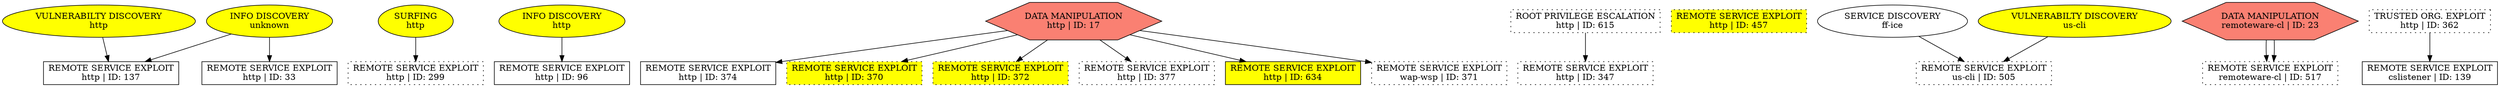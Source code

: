 digraph "" {
	"REMOTE SERVICE EXPLOIT
http | ID: 137"	[shape=box,
		tooltip="\"ET WEB_SERVER Script tag in URI Possible Cross Site Scripting Attempt\""];
	"REMOTE SERVICE EXPLOIT
http | ID: 299"	[shape=box,
		style=dotted,
		tooltip="\"ET WEB_SERVER Script tag in URI Possible Cross Site Scripting Attempt\""];
	"REMOTE SERVICE EXPLOIT
http | ID: 96"	[shape=box,
		tooltip="\"ET WEB_SERVER Script tag in URI Possible Cross Site Scripting Attempt\""];
	"REMOTE SERVICE EXPLOIT
http | ID: 374"	[shape=box,
		tooltip="\"ET WEB_SERVER Script tag in URI Possible Cross Site Scripting Attempt\""];
	"REMOTE SERVICE EXPLOIT
http | ID: 370"	[fillcolor=yellow,
		shape=box,
		style="dotted,filled",
		tooltip="\"ET WEB_SERVER Script tag in URI Possible Cross Site Scripting Attempt\""];
	"REMOTE SERVICE EXPLOIT
http | ID: 372"	[fillcolor=yellow,
		shape=box,
		style="dotted,filled",
		tooltip="\"ET WEB_SERVER Script tag in URI Possible Cross Site Scripting Attempt\""];
	"REMOTE SERVICE EXPLOIT
http | ID: 377"	[shape=box,
		style=dotted,
		tooltip="\"ET WEB_SERVER Script tag in URI Possible Cross Site Scripting Attempt\""];
	"REMOTE SERVICE EXPLOIT
http | ID: 634"	[fillcolor=yellow,
		shape=box,
		style=filled,
		tooltip="\"ET WEB_SERVER Script tag in URI Possible Cross Site Scripting Attempt\""];
	"REMOTE SERVICE EXPLOIT
wap-wsp | ID: 371"	[fillcolor=yellow,
		shape=box,
		style=dotted,
		tooltip="\"ET WEB_SERVER Script tag in URI Possible Cross Site Scripting Attempt\""];
	"REMOTE SERVICE EXPLOIT
http | ID: 33"	[shape=box,
		tooltip="\"ET WEB_SERVER Script tag in URI Possible Cross Site Scripting Attempt\""];
	"REMOTE SERVICE EXPLOIT
http | ID: 347"	[shape=box,
		style=dotted,
		tooltip="\"ET WEB_SERVER Script tag in URI Possible Cross Site Scripting Attempt\""];
	"REMOTE SERVICE EXPLOIT
http | ID: 457"	[fillcolor=yellow,
		shape=box,
		style="dotted,filled",
		tooltip="\"ET WEB_SERVER Script tag in URI Possible Cross Site Scripting Attempt\""];
	"REMOTE SERVICE EXPLOIT
us-cli | ID: 505"	[shape=box,
		style=dotted,
		tooltip="\"ET WEB_SERVER Script tag in URI Possible Cross Site Scripting Attempt\""];
	"REMOTE SERVICE EXPLOIT
remoteware-cl | ID: 517"	[shape=box,
		style=dotted,
		tooltip="\"ET WEB_SERVER Script tag in URI Possible Cross Site Scripting Attempt\""];
	"REMOTE SERVICE EXPLOIT
cslistener | ID: 139"	[shape=box,
		tooltip="\"ET WEB_SERVER Script tag in URI Possible Cross Site Scripting Attempt\""];
	"DATA MANIPULATION
http | ID: 17"	[fillcolor=salmon,
		shape=hexagon,
		style=filled,
		tooltip="\"ET WEB_SERVER Possible SQL Injection Attempt SELECT FROM
ET WEB_SERVER MYSQL SELECT CONCAT SQL Injection Attempt
ET WEB_SERVER \
Possible SQL Injection Attempt UNION SELECT\""];
	"DATA MANIPULATION
http | ID: 17" -> "REMOTE SERVICE EXPLOIT
http | ID: 374"	[key=0,
		data="{'color': 'purple', 'fontcolor': '\"purple\"', 'label': '\"start_next: 03/11/18, 22:32:09\ngap: -5sec\nend_prev: 03/11/18, 22:32:14\"'}"];
	"DATA MANIPULATION
http | ID: 17" -> "REMOTE SERVICE EXPLOIT
http | ID: 370"	[key=0,
		data="{'color': 'maroon', 'label': '<font color=\"maroon\"> start_next: 03/11/18, 21:15:04<br/>gap: -12sec<br/>end_prev: 03/11/18, 21:15:\
16</font><br/><font color=\"maroon\"><b>Attacker: 10.0.254.202</b></font>'}"];
	"DATA MANIPULATION
http | ID: 17" -> "REMOTE SERVICE EXPLOIT
http | ID: 372"	[key=0,
		data="{'color': 'maroon', 'fontcolor': '\"maroon\"', 'label': '\"start_next: 03/11/18, 21:44:36\ngap: -1sec\nend_prev: 03/11/18, 21:44:37\"'}"];
	"DATA MANIPULATION
http | ID: 17" -> "REMOTE SERVICE EXPLOIT
http | ID: 377"	[key=0,
		data="{'color': 'maroon', 'fontcolor': '\"maroon\"', 'label': '\"start_next: 03/11/18, 22:42:32\ngap: -6sec\nend_prev: 03/11/18, 22:42:38\"'}"];
	"DATA MANIPULATION
http | ID: 17" -> "REMOTE SERVICE EXPLOIT
http | ID: 634"	[key=0,
		data="{'color': 'magenta', 'fontcolor': '\"magenta\"', 'label': '\"start_next: 03/11/18, 22:55:12\ngap: -2sec\nend_prev: 03/11/18, 22:55:\
14\"'}"];
	"DATA MANIPULATION
http | ID: 17" -> "REMOTE SERVICE EXPLOIT
wap-wsp | ID: 371"	[key=0,
		data="{'color': 'maroon', 'fontcolor': '\"maroon\"', 'label': '\"start_next: 03/11/18, 21:13:10\ngap: -10sec\nend_prev: 03/11/18, 21:13:20\"'}"];
	"DATA MANIPULATION
remoteware-cl | ID: 23"	[fillcolor=salmon,
		shape=hexagon,
		style=filled,
		tooltip="\"ET WEB_SERVER Possible SQL Injection Attempt SELECT FROM
ET WEB_SERVER Possible SQL Injection Attempt UNION SELECT\""];
	"DATA MANIPULATION
remoteware-cl | ID: 23" -> "REMOTE SERVICE EXPLOIT
remoteware-cl | ID: 517"	[key=0,
		data="{'color': 'darkgreen', 'fontcolor': '\"darkgreen\"', 'label': '\"start_next: 03/11/18, 18:08:43\ngap: -96sec\nend_prev: 03/11/18, 18:\
10:19\"'}"];
	"DATA MANIPULATION
remoteware-cl | ID: 23" -> "REMOTE SERVICE EXPLOIT
remoteware-cl | ID: 517"	[key=1,
		data="{'color': 'magenta', 'fontcolor': '\"magenta\"', 'label': '\"start_next: 03/11/18, 15:49:34\ngap: -95sec\nend_prev: 03/11/18, 15:51:\
09\"'}"];
	"SERVICE DISCOVERY
ff-ice"	[shape=oval,
		tooltip="\"ET SCAN Potential VNC Scan 5900-5920
ET SCAN Potential VNC Scan 5800-5820\""];
	"SERVICE DISCOVERY
ff-ice" -> "REMOTE SERVICE EXPLOIT
us-cli | ID: 505"	[key=0,
		data="{'color': 'magenta', 'fontcolor': '\"magenta\"', 'label': '\"start_next: 03/11/18, 20:34:30\ngap: 383sec\nend_prev: 03/11/18, 20:28:\
07\"'}"];
	"VULNERABILTY DISCOVERY
us-cli"	[fillcolor=yellow,
		shape=oval,
		style=filled,
		tooltip="\"ET SCAN Nikto Web App Scan in Progress
ETPRO WEB_SERVER SQLMap Scan Tool User Agent
ET SCAN Sqlmap SQL Injection Scan\""];
	"VULNERABILTY DISCOVERY
us-cli" -> "REMOTE SERVICE EXPLOIT
us-cli | ID: 505"	[key=0,
		data="{'color': 'purple', 'fontcolor': '\"purple\"', 'label': '\"start_next: 03/11/18, 15:29:20\ngap: -228sec\nend_prev: 03/11/18, 15:33:\
07\"'}"];
	"INFO DISCOVERY
http"	[fillcolor=yellow,
		shape=oval,
		style=filled,
		tooltip="\"GPL WEB_SERVER viewcode access
GPL WEB_SERVER .htaccess access
GPL WEB_SERVER writeto.cnf access
GPL WEB_SERVER iisadmin access
\
ET WEB_SERVER PHP Easteregg Information-Disclosure (funny-logo)
ET WEB_SPECIFIC_APPS Request to Wordpress W3TC Plug-in dbcache Directory
\
GPL WEB_SERVER services.cnf access
ET WEB_SERVER PHP Easteregg Information-Disclosure (zend-logo)
GPL EXPLOIT unicode directory \
traversal attempt
ET WEB_SERVER PHP Easteregg Information-Disclosure (php-logo)
GPL WEB_SERVER service.cnf access
GPL EXPLOIT iisadmpwd \
attempt
ET WEB_SERVER PHP SESSION SuperGlobal in URI
GPL WEB_SERVER /~root access
GPL WEB_SERVER authors.pwd access
ET WEB_SERVER \
PHP ENV SuperGlobal in URI
GPL EXPLOIT .cnf access
ET POLICY Proxy TRACE Request - inbound
GPL WEB_SERVER .htpasswd access
GPL WEB_\
SERVER global.asa access
ET WEB_SERVER PHP SERVER SuperGlobal in URI
GPL EXPLOIT fpcount access
GPL WEB_SERVER globals.pl access
\
GPL WEB_SERVER 403 Forbidden
GPL WEB_SERVER service.pwd
GPL EXPLOIT ISAPI .idq attempt
ET WEB_SERVER PHP Easteregg Information-Disclosure (\
phpinfo)
GPL WEB_SERVER printenv access
GPL WEB_SERVER author.exe access
GPL EXPLOIT iissamples access
GPL EXPLOIT .htr access
ET \
WEB_SERVER PHP REQUEST SuperGlobal in URI\""];
	"INFO DISCOVERY
http" -> "REMOTE SERVICE EXPLOIT
http | ID: 96"	[key=0,
		data="{'color': 'purple', 'label': '<font color=\"purple\"> start_next: 03/11/18, 21:17:03<br/>gap: 5sec<br/>end_prev: 03/11/18, 21:16:58</\
font><br/><font color=\"purple\"><b>Attacker: 10.0.254.202</b></font>'}"];
	"TRUSTED ORG. EXPLOIT
http | ID: 362"	[shape=box,
		style=dotted,
		tooltip="\"ET WEB_SERVER Onmouseover= in URI - Likely Cross Site Scripting Attempt\""];
	"TRUSTED ORG. EXPLOIT
http | ID: 362" -> "REMOTE SERVICE EXPLOIT
cslistener | ID: 139"	[key=0,
		data="{'color': 'maroon', 'fontcolor': '\"maroon\"', 'label': '\"start_next: 03/11/18, 21:42:40\ngap: 0sec\nend_prev: 03/11/18, 21:42:40\"'}"];
	"SURFING
http"	[fillcolor=yellow,
		shape=oval,
		style=filled,
		tooltip="\"ET WEB_SERVER WEB-PHP phpinfo access\""];
	"SURFING
http" -> "REMOTE SERVICE EXPLOIT
http | ID: 299"	[key=0,
		data="{'color': 'purple', 'label': '<font color=\"purple\"> start_next: 03/11/18, 20:03:14<br/>gap: 11sec<br/>end_prev: 03/11/18, 20:03:\
03</font><br/><font color=\"purple\"><b>Attacker: 10.0.254.202</b></font>'}"];
	"ROOT PRIVILEGE ESCALATION
http | ID: 615"	[shape=box,
		style=dotted,
		tooltip="\"ET WEB_SERVER Possible SQLi xp_cmdshell POST body
ET WEB_SERVER Attempt To Access MSSQL xp_cmdshell Stored Procedure Via URI\""];
	"ROOT PRIVILEGE ESCALATION
http | ID: 615" -> "REMOTE SERVICE EXPLOIT
http | ID: 347"	[key=0,
		data="{'color': 'maroon', 'fontcolor': '\"maroon\"', 'label': '\"start_next: 03/11/18, 20:45:55\ngap: -42sec\nend_prev: 03/11/18, 20:46:37\"'}"];
	"INFO DISCOVERY
unknown"	[fillcolor=yellow,
		shape=oval,
		style=filled,
		tooltip="\"GPL WEB_SERVER 403 Forbidden\""];
	"INFO DISCOVERY
unknown" -> "REMOTE SERVICE EXPLOIT
http | ID: 137"	[key=0,
		data="{'color': 'maroon', 'label': '<font color=\"maroon\"> start_next: 03/11/18, 22:26:43<br/>gap: -20sec<br/>end_prev: 03/11/18, 22:27:\
03</font><br/><font color=\"maroon\"><b>Attacker: 10.0.254.104</b></font>'}"];
	"INFO DISCOVERY
unknown" -> "REMOTE SERVICE EXPLOIT
http | ID: 33"	[key=0,
		data="{'color': 'purple', 'fontcolor': '\"purple\"', 'label': '\"start_next: 03/11/18, 15:37:48\ngap: -67sec\nend_prev: 03/11/18, 15:38:55\"'}"];
	"VULNERABILTY DISCOVERY
http"	[fillcolor=yellow,
		shape=oval,
		style=filled,
		tooltip="\"ET SCAN Suspicious inbound to mySQL port 3306
ET SCAN Suspicious inbound to MSSQL port 1433
ET SCAN Nikto Web App Scan in Progress
\
ET SCAN Suspicious inbound to PostgreSQL port 5432
ET SCAN Suspicious inbound to Oracle SQL port 1521
ET SCAN Suspicious inbound \
to mSQL port 4333\""];
	"VULNERABILTY DISCOVERY
http" -> "REMOTE SERVICE EXPLOIT
http | ID: 137"	[key=0,
		data="{'color': 'maroon', 'fontcolor': '\"maroon\"', 'label': '\"start_next: 03/11/18, 21:41:20\ngap: -2sec\nend_prev: 03/11/18, 21:41:21\"'}"];
}
